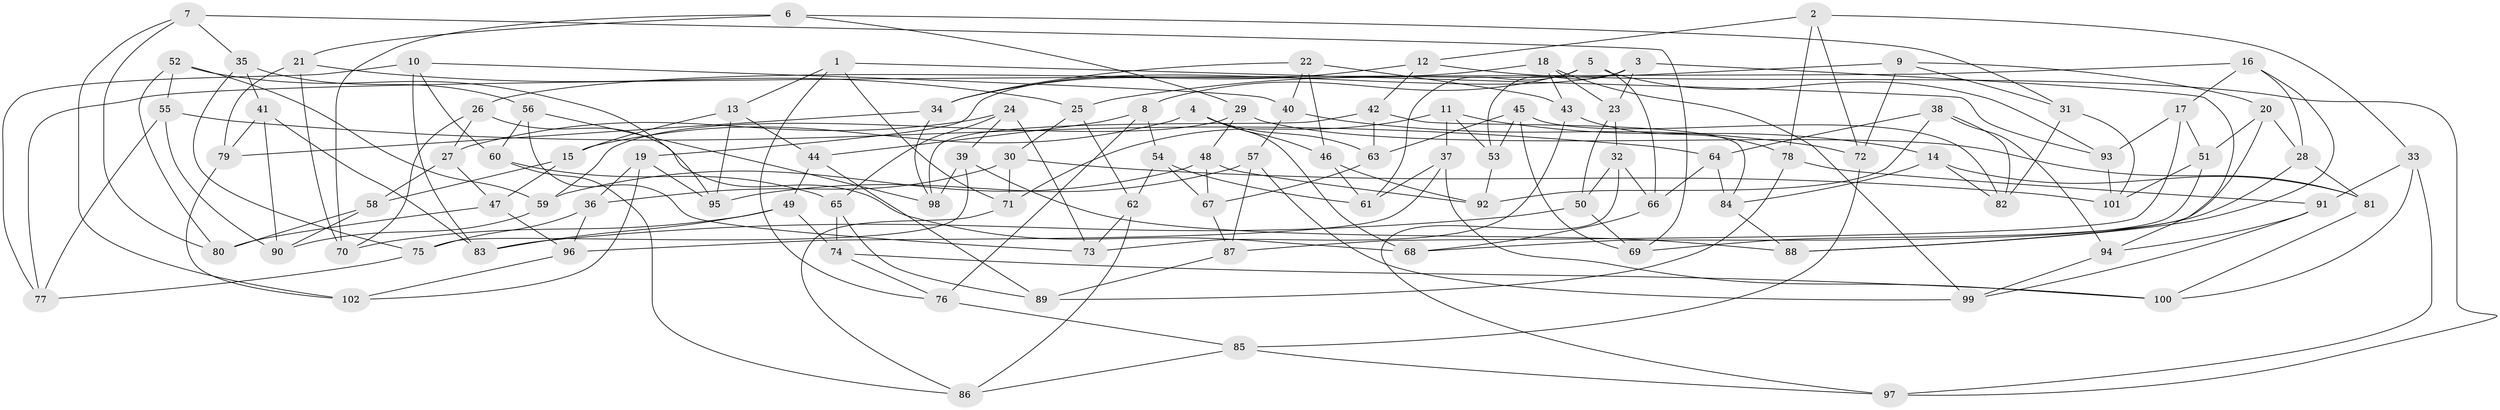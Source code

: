 // coarse degree distribution, {4: 0.5277777777777778, 3: 0.05555555555555555, 5: 0.1111111111111111, 6: 0.3055555555555556}
// Generated by graph-tools (version 1.1) at 2025/38/03/04/25 23:38:11]
// undirected, 102 vertices, 204 edges
graph export_dot {
  node [color=gray90,style=filled];
  1;
  2;
  3;
  4;
  5;
  6;
  7;
  8;
  9;
  10;
  11;
  12;
  13;
  14;
  15;
  16;
  17;
  18;
  19;
  20;
  21;
  22;
  23;
  24;
  25;
  26;
  27;
  28;
  29;
  30;
  31;
  32;
  33;
  34;
  35;
  36;
  37;
  38;
  39;
  40;
  41;
  42;
  43;
  44;
  45;
  46;
  47;
  48;
  49;
  50;
  51;
  52;
  53;
  54;
  55;
  56;
  57;
  58;
  59;
  60;
  61;
  62;
  63;
  64;
  65;
  66;
  67;
  68;
  69;
  70;
  71;
  72;
  73;
  74;
  75;
  76;
  77;
  78;
  79;
  80;
  81;
  82;
  83;
  84;
  85;
  86;
  87;
  88;
  89;
  90;
  91;
  92;
  93;
  94;
  95;
  96;
  97;
  98;
  99;
  100;
  101;
  102;
  1 -- 71;
  1 -- 76;
  1 -- 13;
  1 -- 93;
  2 -- 33;
  2 -- 72;
  2 -- 12;
  2 -- 78;
  3 -- 23;
  3 -- 94;
  3 -- 19;
  3 -- 53;
  4 -- 15;
  4 -- 68;
  4 -- 46;
  4 -- 63;
  5 -- 66;
  5 -- 8;
  5 -- 61;
  5 -- 93;
  6 -- 31;
  6 -- 29;
  6 -- 21;
  6 -- 70;
  7 -- 35;
  7 -- 69;
  7 -- 102;
  7 -- 80;
  8 -- 76;
  8 -- 54;
  8 -- 44;
  9 -- 20;
  9 -- 25;
  9 -- 31;
  9 -- 72;
  10 -- 60;
  10 -- 77;
  10 -- 83;
  10 -- 40;
  11 -- 71;
  11 -- 37;
  11 -- 53;
  11 -- 14;
  12 -- 34;
  12 -- 42;
  12 -- 97;
  13 -- 95;
  13 -- 44;
  13 -- 15;
  14 -- 81;
  14 -- 84;
  14 -- 82;
  15 -- 58;
  15 -- 47;
  16 -- 88;
  16 -- 28;
  16 -- 17;
  16 -- 77;
  17 -- 51;
  17 -- 93;
  17 -- 87;
  18 -- 23;
  18 -- 99;
  18 -- 26;
  18 -- 43;
  19 -- 95;
  19 -- 36;
  19 -- 102;
  20 -- 88;
  20 -- 28;
  20 -- 51;
  21 -- 79;
  21 -- 70;
  21 -- 25;
  22 -- 40;
  22 -- 43;
  22 -- 46;
  22 -- 34;
  23 -- 32;
  23 -- 50;
  24 -- 65;
  24 -- 73;
  24 -- 27;
  24 -- 39;
  25 -- 62;
  25 -- 30;
  26 -- 70;
  26 -- 27;
  26 -- 68;
  27 -- 58;
  27 -- 47;
  28 -- 69;
  28 -- 81;
  29 -- 48;
  29 -- 81;
  29 -- 59;
  30 -- 36;
  30 -- 101;
  30 -- 71;
  31 -- 101;
  31 -- 82;
  32 -- 66;
  32 -- 97;
  32 -- 50;
  33 -- 91;
  33 -- 100;
  33 -- 97;
  34 -- 79;
  34 -- 98;
  35 -- 41;
  35 -- 75;
  35 -- 56;
  36 -- 96;
  36 -- 75;
  37 -- 100;
  37 -- 96;
  37 -- 61;
  38 -- 92;
  38 -- 64;
  38 -- 82;
  38 -- 94;
  39 -- 98;
  39 -- 75;
  39 -- 88;
  40 -- 57;
  40 -- 72;
  41 -- 90;
  41 -- 83;
  41 -- 79;
  42 -- 98;
  42 -- 84;
  42 -- 63;
  43 -- 78;
  43 -- 73;
  44 -- 89;
  44 -- 49;
  45 -- 82;
  45 -- 69;
  45 -- 63;
  45 -- 53;
  46 -- 61;
  46 -- 92;
  47 -- 80;
  47 -- 96;
  48 -- 92;
  48 -- 67;
  48 -- 59;
  49 -- 74;
  49 -- 70;
  49 -- 83;
  50 -- 83;
  50 -- 69;
  51 -- 68;
  51 -- 101;
  52 -- 80;
  52 -- 55;
  52 -- 95;
  52 -- 59;
  53 -- 92;
  54 -- 62;
  54 -- 61;
  54 -- 67;
  55 -- 64;
  55 -- 90;
  55 -- 77;
  56 -- 73;
  56 -- 60;
  56 -- 98;
  57 -- 99;
  57 -- 87;
  57 -- 95;
  58 -- 80;
  58 -- 90;
  59 -- 90;
  60 -- 86;
  60 -- 65;
  62 -- 86;
  62 -- 73;
  63 -- 67;
  64 -- 84;
  64 -- 66;
  65 -- 74;
  65 -- 89;
  66 -- 68;
  67 -- 87;
  71 -- 86;
  72 -- 85;
  74 -- 100;
  74 -- 76;
  75 -- 77;
  76 -- 85;
  78 -- 89;
  78 -- 91;
  79 -- 102;
  81 -- 100;
  84 -- 88;
  85 -- 97;
  85 -- 86;
  87 -- 89;
  91 -- 94;
  91 -- 99;
  93 -- 101;
  94 -- 99;
  96 -- 102;
}
